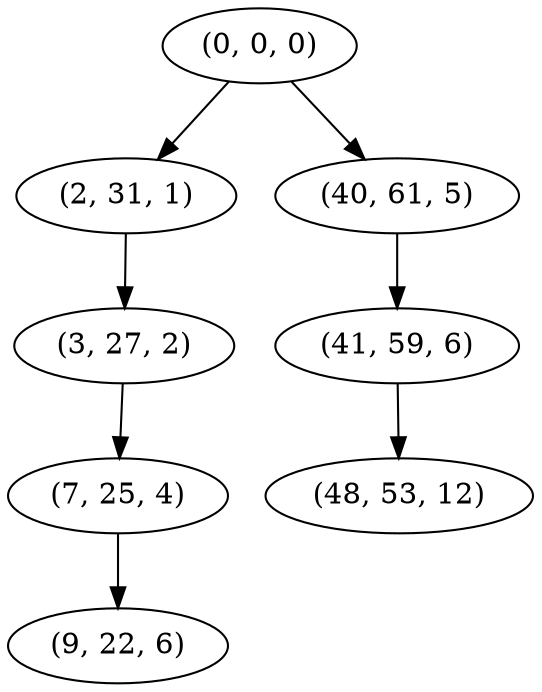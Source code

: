 digraph tree {
    "(0, 0, 0)";
    "(2, 31, 1)";
    "(3, 27, 2)";
    "(7, 25, 4)";
    "(9, 22, 6)";
    "(40, 61, 5)";
    "(41, 59, 6)";
    "(48, 53, 12)";
    "(0, 0, 0)" -> "(2, 31, 1)";
    "(0, 0, 0)" -> "(40, 61, 5)";
    "(2, 31, 1)" -> "(3, 27, 2)";
    "(3, 27, 2)" -> "(7, 25, 4)";
    "(7, 25, 4)" -> "(9, 22, 6)";
    "(40, 61, 5)" -> "(41, 59, 6)";
    "(41, 59, 6)" -> "(48, 53, 12)";
}
